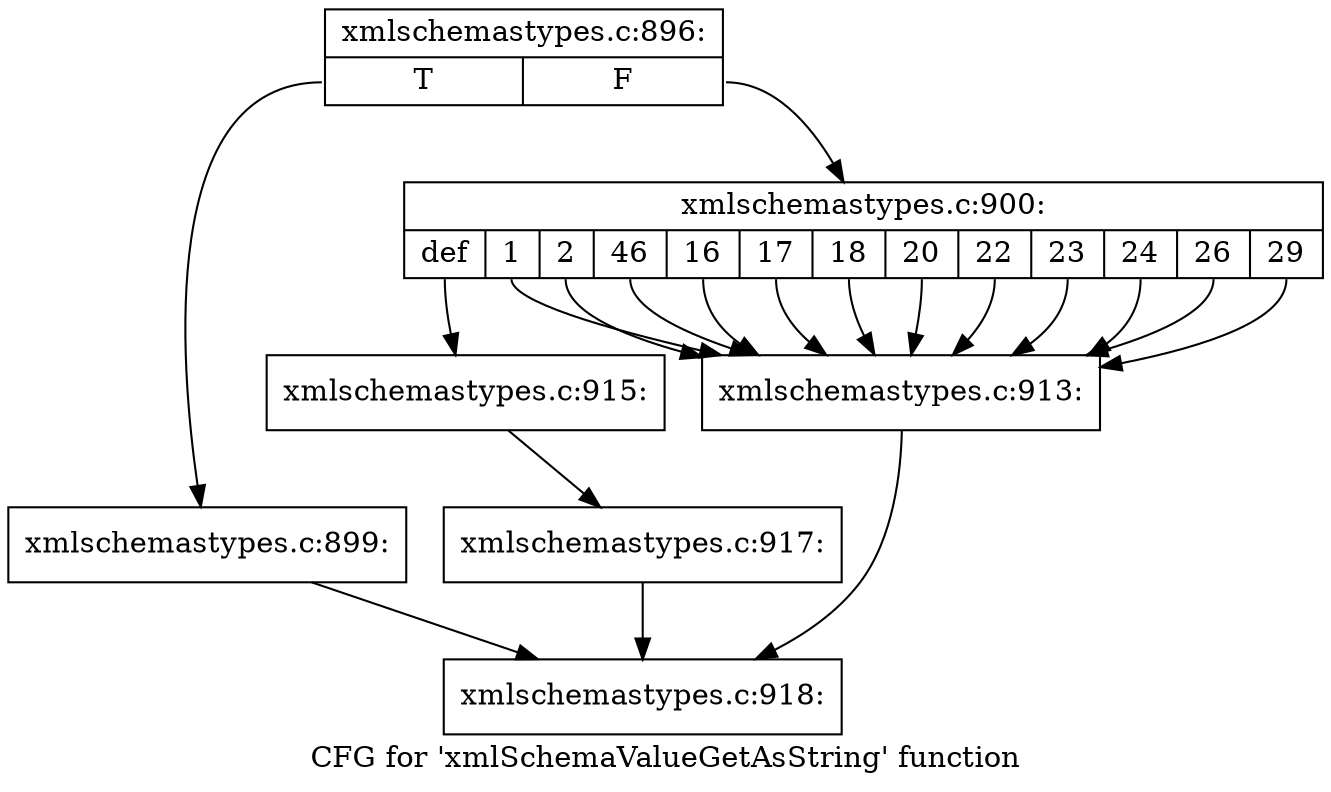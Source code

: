 digraph "CFG for 'xmlSchemaValueGetAsString' function" {
	label="CFG for 'xmlSchemaValueGetAsString' function";

	Node0x557d8d944720 [shape=record,label="{xmlschemastypes.c:896:|{<s0>T|<s1>F}}"];
	Node0x557d8d944720:s0 -> Node0x557d8d945870;
	Node0x557d8d944720:s1 -> Node0x557d8d9458c0;
	Node0x557d8d945870 [shape=record,label="{xmlschemastypes.c:899:}"];
	Node0x557d8d945870 -> Node0x557d8d9454e0;
	Node0x557d8d9458c0 [shape=record,label="{xmlschemastypes.c:900:|{<s0>def|<s1>1|<s2>2|<s3>46|<s4>16|<s5>17|<s6>18|<s7>20|<s8>22|<s9>23|<s10>24|<s11>26|<s12>29}}"];
	Node0x557d8d9458c0:s0 -> Node0x557d8d9466e0;
	Node0x557d8d9458c0:s1 -> Node0x557d8d9467c0;
	Node0x557d8d9458c0:s2 -> Node0x557d8d9467c0;
	Node0x557d8d9458c0:s3 -> Node0x557d8d9467c0;
	Node0x557d8d9458c0:s4 -> Node0x557d8d9467c0;
	Node0x557d8d9458c0:s5 -> Node0x557d8d9467c0;
	Node0x557d8d9458c0:s6 -> Node0x557d8d9467c0;
	Node0x557d8d9458c0:s7 -> Node0x557d8d9467c0;
	Node0x557d8d9458c0:s8 -> Node0x557d8d9467c0;
	Node0x557d8d9458c0:s9 -> Node0x557d8d9467c0;
	Node0x557d8d9458c0:s10 -> Node0x557d8d9467c0;
	Node0x557d8d9458c0:s11 -> Node0x557d8d9467c0;
	Node0x557d8d9458c0:s12 -> Node0x557d8d9467c0;
	Node0x557d8d9467c0 [shape=record,label="{xmlschemastypes.c:913:}"];
	Node0x557d8d9467c0 -> Node0x557d8d9454e0;
	Node0x557d8d9466e0 [shape=record,label="{xmlschemastypes.c:915:}"];
	Node0x557d8d9466e0 -> Node0x557d8d946570;
	Node0x557d8d946570 [shape=record,label="{xmlschemastypes.c:917:}"];
	Node0x557d8d946570 -> Node0x557d8d9454e0;
	Node0x557d8d9454e0 [shape=record,label="{xmlschemastypes.c:918:}"];
}
